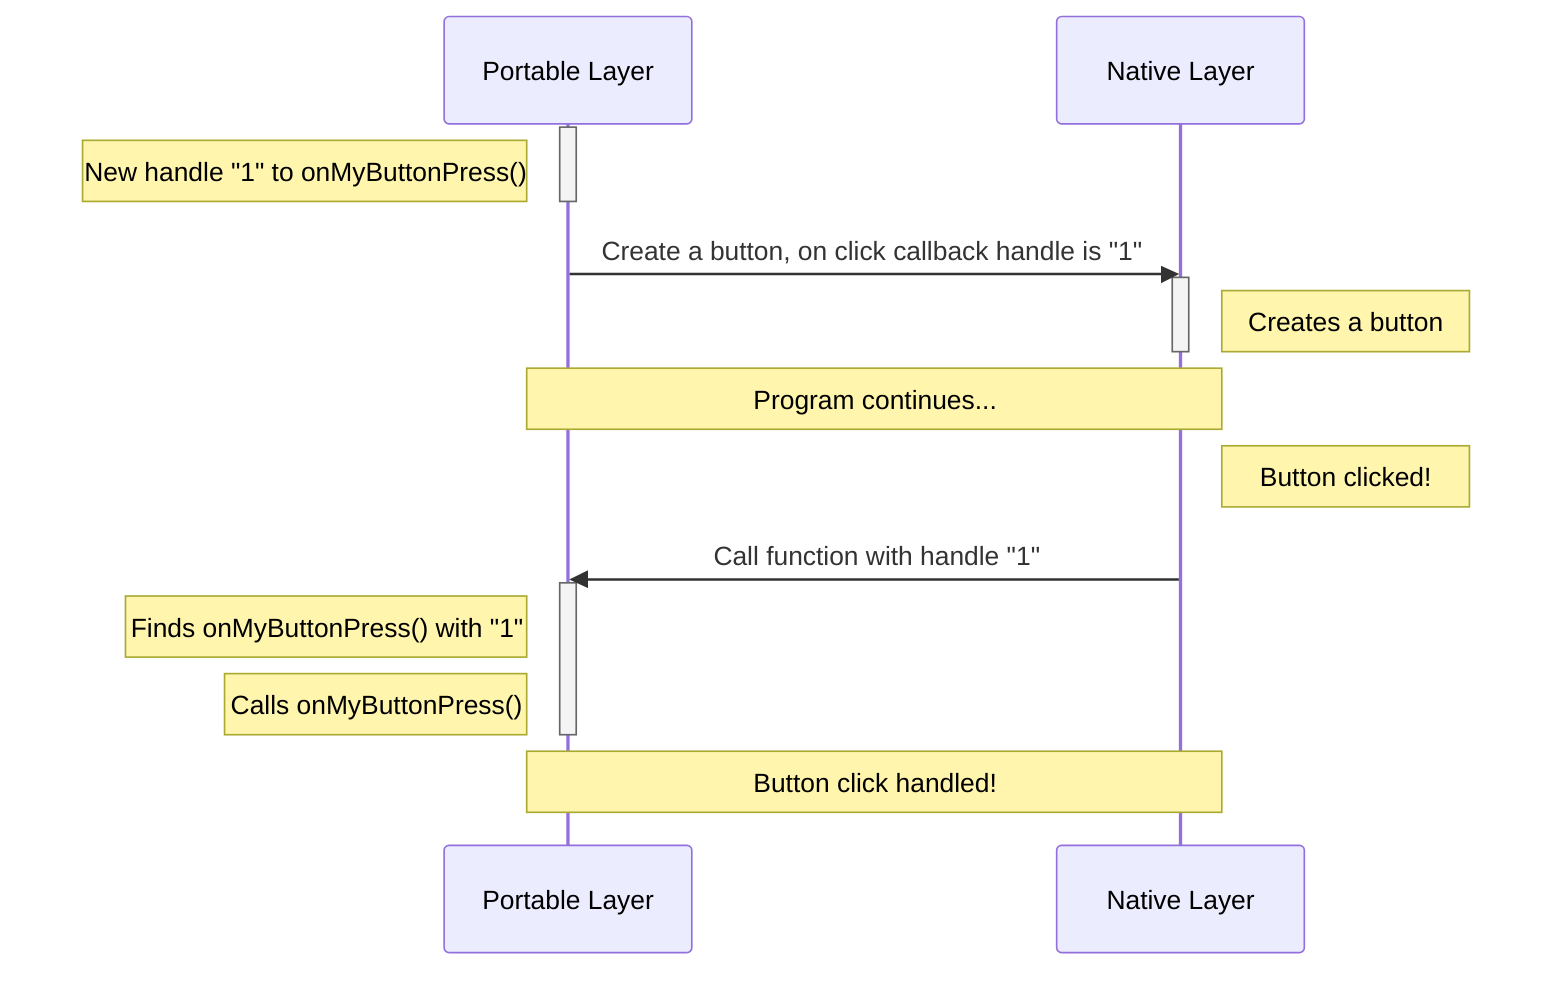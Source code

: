 sequenceDiagram
    activate Portable Layer
    note left of Portable Layer: New handle "1" to onMyButtonPress()
    deactivate Portable Layer
    Portable Layer ->> Native Layer: Create a button, on click callback handle is "1"
    activate Native Layer
    note right of Native Layer: Creates a button
    deactivate Native Layer
    note over Portable Layer, Native Layer: Program continues...
    note right of Native Layer: Button clicked!
    Native Layer ->> Portable Layer: Call function with handle "1"
    activate Portable Layer
    note left of Portable Layer: Finds onMyButtonPress() with "1"
    note left of Portable Layer: Calls onMyButtonPress()
    deactivate Portable Layer
    note over Portable Layer, Native Layer: Button click handled!